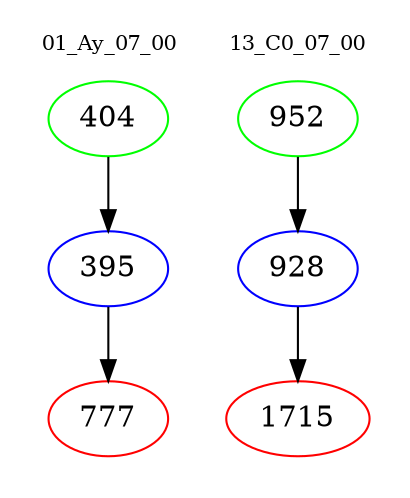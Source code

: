 digraph{
subgraph cluster_0 {
color = white
label = "01_Ay_07_00";
fontsize=10;
T0_404 [label="404", color="green"]
T0_404 -> T0_395 [color="black"]
T0_395 [label="395", color="blue"]
T0_395 -> T0_777 [color="black"]
T0_777 [label="777", color="red"]
}
subgraph cluster_1 {
color = white
label = "13_C0_07_00";
fontsize=10;
T1_952 [label="952", color="green"]
T1_952 -> T1_928 [color="black"]
T1_928 [label="928", color="blue"]
T1_928 -> T1_1715 [color="black"]
T1_1715 [label="1715", color="red"]
}
}
